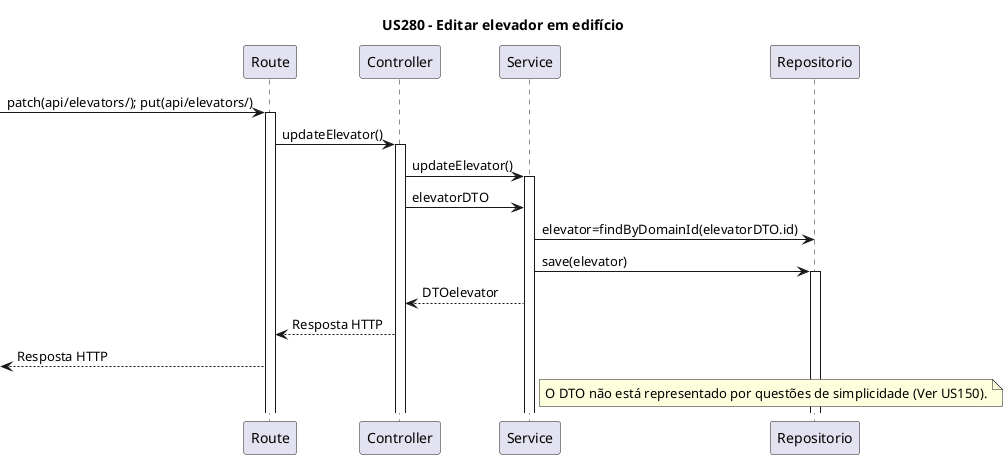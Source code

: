 @startuml
title US280 - Editar elevador em edifício

participant "Route" as Route
participant "Controller" as Controller
participant "Service" as Service
participant "Repositorio" as Repositorio

 -> Route : patch(api/elevators/); put(api/elevators/)
activate Route
Route -> Controller : updateElevator()
activate Controller
Controller -> Service : updateElevator()
activate Service
Controller -> Service : elevatorDTO
Service -> Repositorio : elevator=findByDomainId(elevatorDTO.id)
Service -> Repositorio : save(elevator)
activate Repositorio
Service --> Controller : DTOelevator
Controller--> Route : Resposta HTTP
<-- Route : Resposta HTTP

note right of Service
O DTO não está representado por questões de simplicidade (Ver US150).
end note
@enduml
